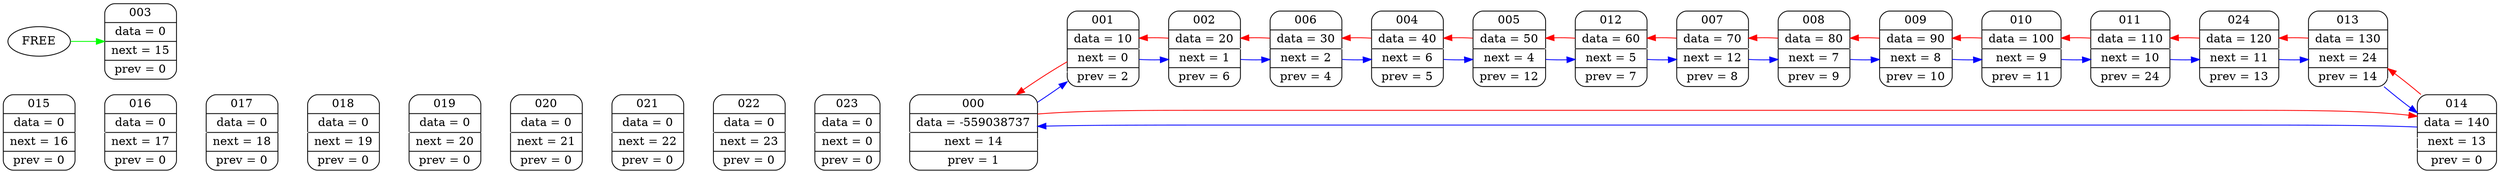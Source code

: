 digraph G
	{
	rankdir = LR
	node000 [shape=Mrecord; label = " {000} | {data = -559038737} | {next = 14} |{ prev = 1 }"];
	node001 [shape=Mrecord; label = " {001} | {data = 10} | {next = 0} |{ prev = 2 }"];
	node002 [shape=Mrecord; label = " {002} | {data = 20} | {next = 1} |{ prev = 6 }"];
	node003 [shape=Mrecord; label = " {003} | {data = 0} | {next = 15} |{ prev = 0 }"];
	node004 [shape=Mrecord; label = " {004} | {data = 40} | {next = 6} |{ prev = 5 }"];
	node005 [shape=Mrecord; label = " {005} | {data = 50} | {next = 4} |{ prev = 12 }"];
	node006 [shape=Mrecord; label = " {006} | {data = 30} | {next = 2} |{ prev = 4 }"];
	node007 [shape=Mrecord; label = " {007} | {data = 70} | {next = 12} |{ prev = 8 }"];
	node008 [shape=Mrecord; label = " {008} | {data = 80} | {next = 7} |{ prev = 9 }"];
	node009 [shape=Mrecord; label = " {009} | {data = 90} | {next = 8} |{ prev = 10 }"];
	node010 [shape=Mrecord; label = " {010} | {data = 100} | {next = 9} |{ prev = 11 }"];
	node011 [shape=Mrecord; label = " {011} | {data = 110} | {next = 10} |{ prev = 24 }"];
	node012 [shape=Mrecord; label = " {012} | {data = 60} | {next = 5} |{ prev = 7 }"];
	node013 [shape=Mrecord; label = " {013} | {data = 130} | {next = 24} |{ prev = 14 }"];
	node014 [shape=Mrecord; label = " {014} | {data = 140} | {next = 13} |{ prev = 0 }"];
	node015 [shape=Mrecord; label = " {015} | {data = 0} | {next = 16} |{ prev = 0 }"];
	node016 [shape=Mrecord; label = " {016} | {data = 0} | {next = 17} |{ prev = 0 }"];
	node017 [shape=Mrecord; label = " {017} | {data = 0} | {next = 18} |{ prev = 0 }"];
	node018 [shape=Mrecord; label = " {018} | {data = 0} | {next = 19} |{ prev = 0 }"];
	node019 [shape=Mrecord; label = " {019} | {data = 0} | {next = 20} |{ prev = 0 }"];
	node020 [shape=Mrecord; label = " {020} | {data = 0} | {next = 21} |{ prev = 0 }"];
	node021 [shape=Mrecord; label = " {021} | {data = 0} | {next = 22} |{ prev = 0 }"];
	node022 [shape=Mrecord; label = " {022} | {data = 0} | {next = 23} |{ prev = 0 }"];
	node023 [shape=Mrecord; label = " {023} | {data = 0} | {next = 0} |{ prev = 0 }"];
	node024 [shape=Mrecord; label = " {024} | {data = 120} | {next = 11} |{ prev = 13 }"];
	node014 -> node013 [weight = 1000; color = white; ];
	node000 -> node014 [weight = 1000; color = white; ];
	node001 -> node000 [weight = 1000; color = white; ];
	node015 -> node016 [weight = 1000; color = white; ];
	node006 -> node002 [weight = 1000; color = white; ];
	node004 -> node006 [weight = 1000; color = white; ];
	node002 -> node001 [weight = 1000; color = white; ];
	node012 -> node005 [weight = 1000; color = white; ];
	node007 -> node012 [weight = 1000; color = white; ];
	node008 -> node007 [weight = 1000; color = white; ];
	node009 -> node008 [weight = 1000; color = white; ];
	node010 -> node009 [weight = 1000; color = white; ];
	node005 -> node004 [weight = 1000; color = white; ];
	node024 -> node011 [weight = 1000; color = white; ];
	node013 -> node024 [weight = 1000; color = white; ];
	node016 -> node017 [weight = 1000; color = white; ];
	node017 -> node018 [weight = 1000; color = white; ];
	node018 -> node019 [weight = 1000; color = white; ];
	node019 -> node020 [weight = 1000; color = white; ];
	node020 -> node021 [weight = 1000; color = white; ];
	node021 -> node022 [weight = 1000; color = white; ];
	node022 -> node023 [weight = 1000; color = white; ];
	node023 -> node000 [weight = 1000; color = white; ];
	node000 -> node014 [weight = 1000; color = white; ];
	node011 -> node010 [weight = 1000; color = white; ];
	node000 -> node001 [color = blue;]
	node001 -> node002 [color = blue;]
	node002 -> node006 [color = blue;]
	node006 -> node004 [color = blue;]
	node004 -> node005 [color = blue;]
	node005 -> node012 [color = blue;]
	node012 -> node007 [color = blue;]
	node007 -> node008 [color = blue;]
	node008 -> node009 [color = blue;]
	node009 -> node010 [color = blue;]
	node010 -> node011 [color = blue;]
	node011 -> node024 [color = blue;]
	node024 -> node013 [color = blue;]
	node013 -> node014 [color = blue;]
	node014 -> node000 [color = blue;]
	node000 ->node014 [weight = 100000; color = red;]
	node014 ->node013 [weight = 100000; color = red;]
	node013 ->node024 [weight = 100000; color = red;]
	node024 ->node011 [weight = 100000; color = red;]
	node011 ->node010 [weight = 100000; color = red;]
	node010 ->node009 [weight = 100000; color = red;]
	node009 ->node008 [weight = 100000; color = red;]
	node008 ->node007 [weight = 100000; color = red;]
	node007 ->node012 [weight = 100000; color = red;]
	node012 ->node005 [weight = 100000; color = red;]
	node005 ->node004 [weight = 100000; color = red;]
	node004 ->node006 [weight = 100000; color = red;]
	node006 ->node002 [weight = 100000; color = red;]
	node002 ->node001 [weight = 100000; color = red;]
	node001 ->node000 [weight = 100000; color = red;]
	FREE -> node003 [color = green;]
	}